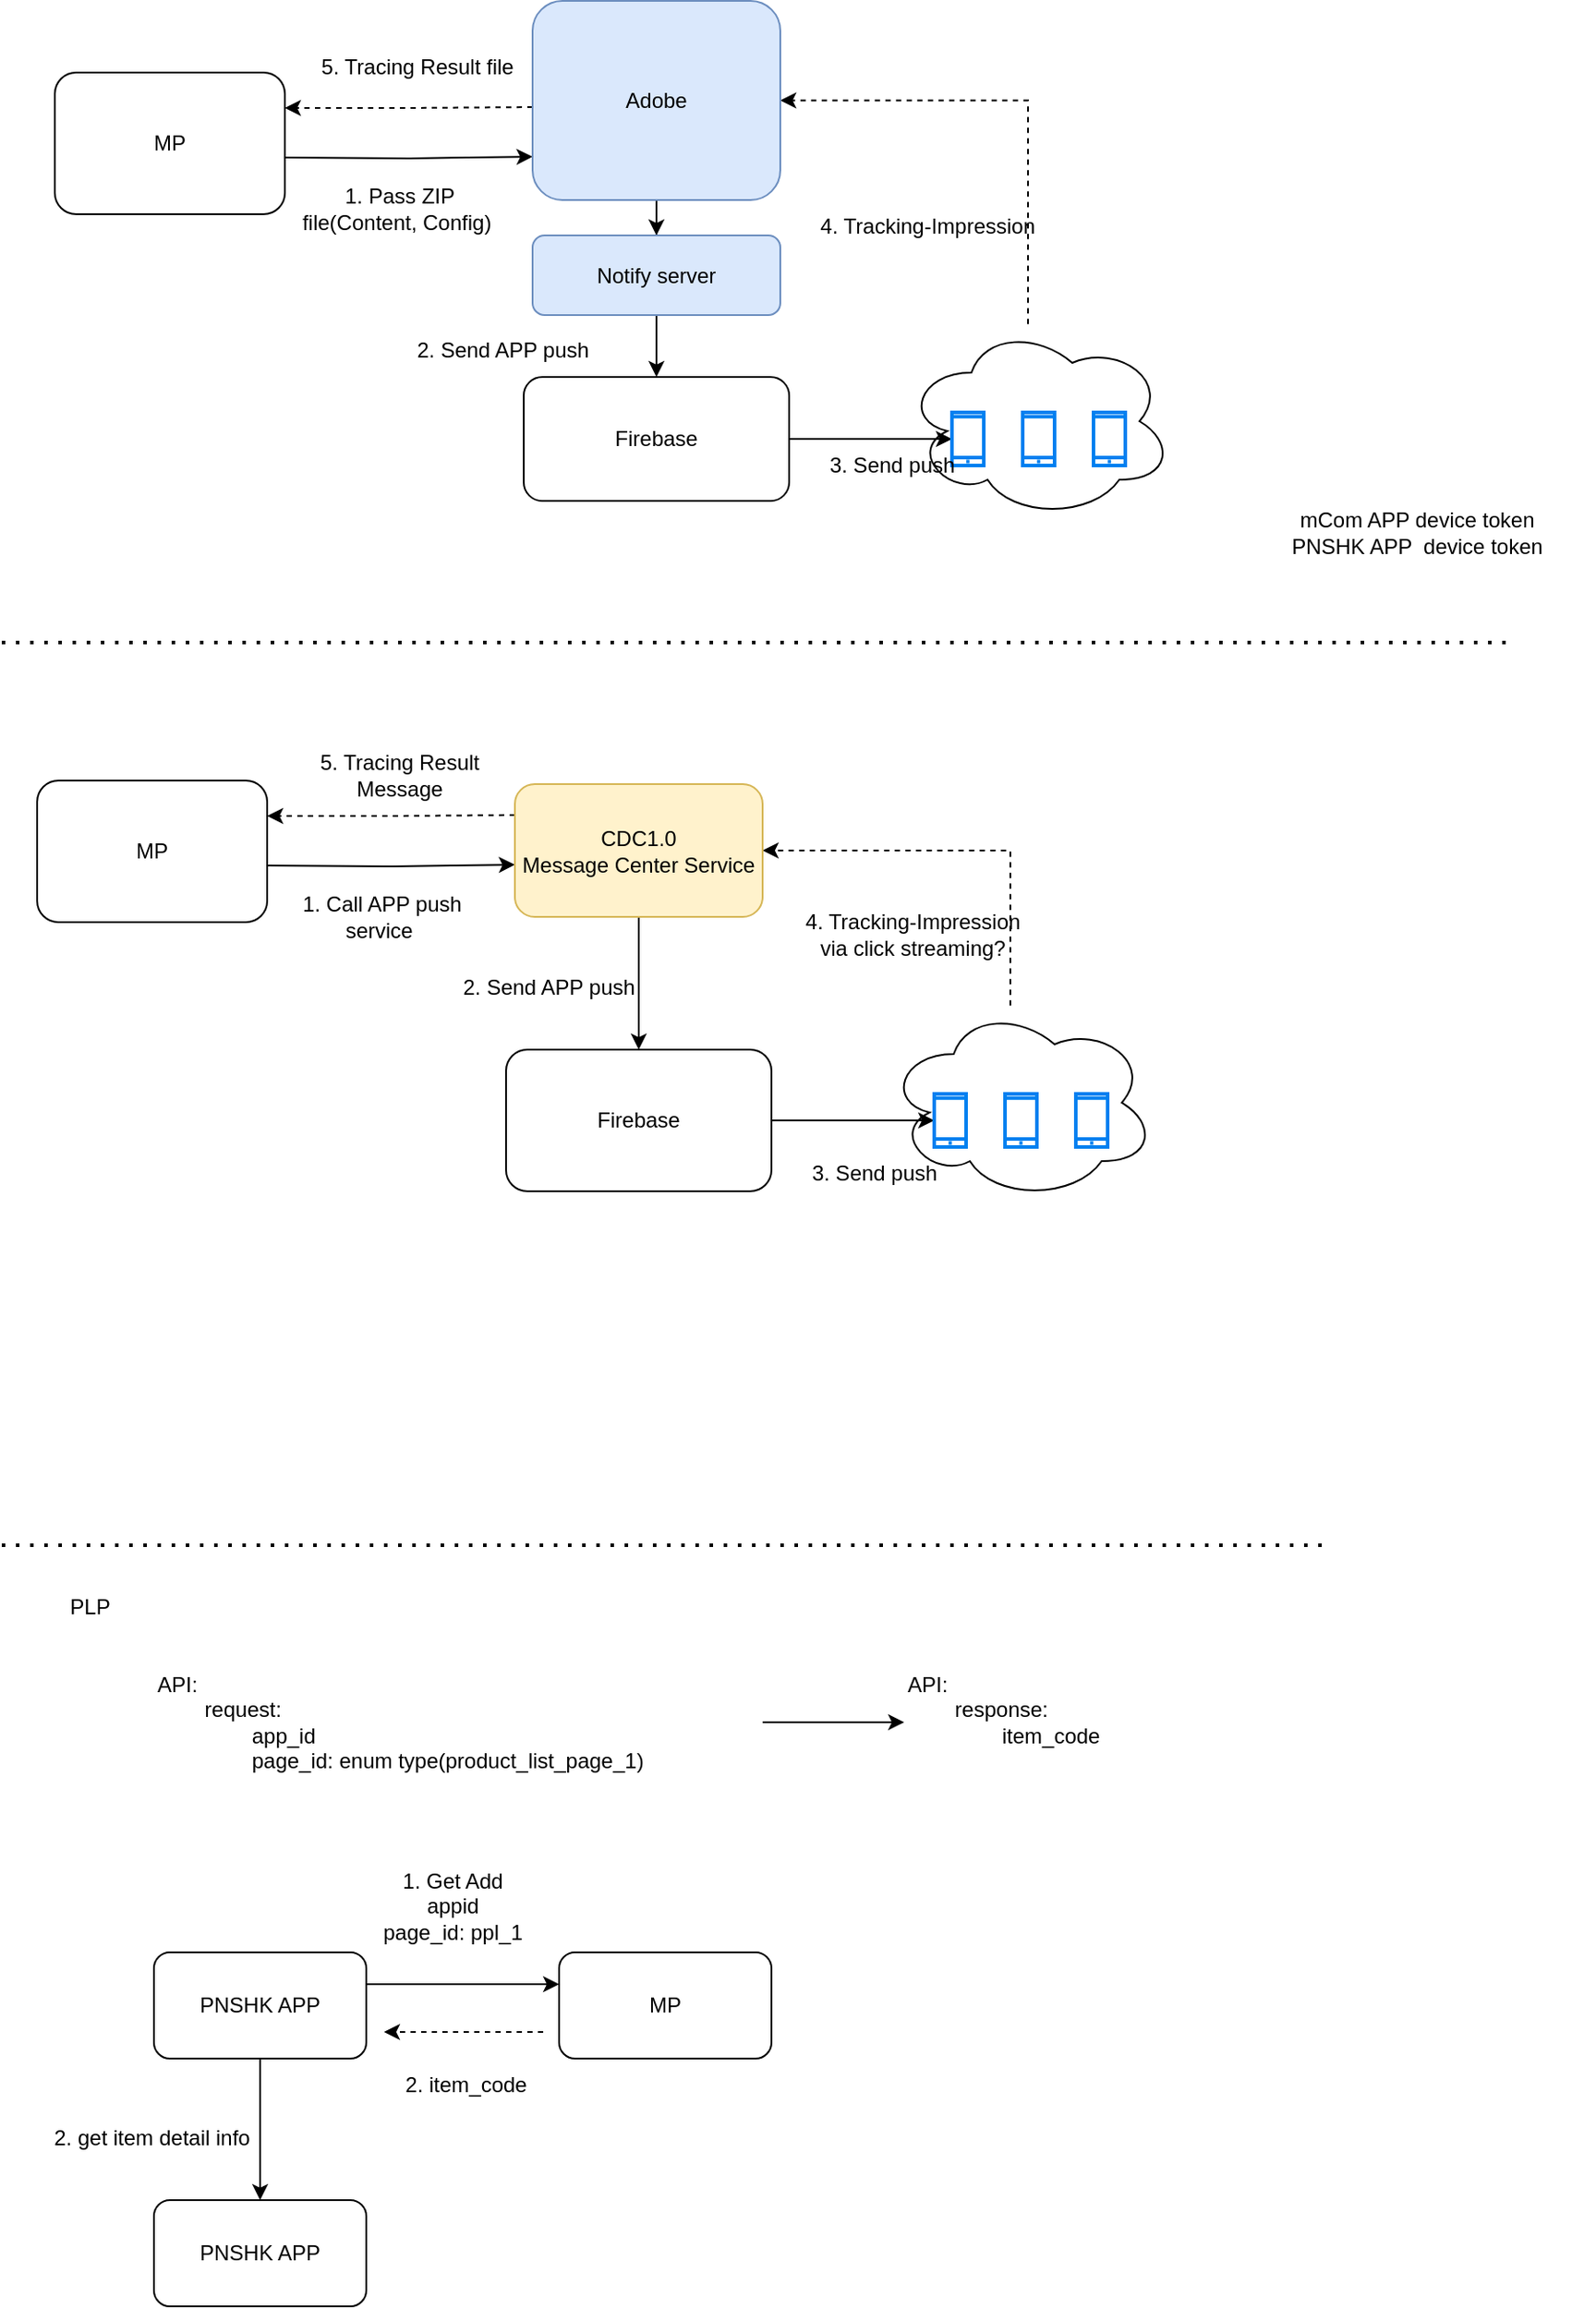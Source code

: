 <mxfile version="21.6.6" type="github">
  <diagram name="第 1 页" id="bPkFeG58dfKmsc8ZUoCN">
    <mxGraphModel dx="1369" dy="822" grid="1" gridSize="10" guides="1" tooltips="1" connect="1" arrows="1" fold="1" page="1" pageScale="1" pageWidth="827" pageHeight="1169" math="0" shadow="0">
      <root>
        <mxCell id="0" />
        <mxCell id="1" parent="0" />
        <mxCell id="cy8ZLoVMOyac3jTYZGZs-17" style="edgeStyle=orthogonalEdgeStyle;rounded=0;orthogonalLoop=1;jettySize=auto;html=1;entryX=1;entryY=0.5;entryDx=0;entryDy=0;dashed=1;" parent="1" source="cy8ZLoVMOyac3jTYZGZs-9" target="cy8ZLoVMOyac3jTYZGZs-2" edge="1">
          <mxGeometry relative="1" as="geometry">
            <Array as="points">
              <mxPoint x="600" y="164" />
            </Array>
          </mxGeometry>
        </mxCell>
        <mxCell id="cy8ZLoVMOyac3jTYZGZs-9" value="" style="ellipse;shape=cloud;whiteSpace=wrap;html=1;" parent="1" vertex="1">
          <mxGeometry x="530" y="290" width="152" height="110" as="geometry" />
        </mxCell>
        <mxCell id="cy8ZLoVMOyac3jTYZGZs-21" style="edgeStyle=orthogonalEdgeStyle;rounded=0;orthogonalLoop=1;jettySize=auto;html=1;entryX=0;entryY=0.5;entryDx=0;entryDy=0;" parent="1" edge="1">
          <mxGeometry relative="1" as="geometry">
            <mxPoint x="180" y="196" as="sourcePoint" />
            <mxPoint x="320" y="195.5" as="targetPoint" />
          </mxGeometry>
        </mxCell>
        <mxCell id="cy8ZLoVMOyac3jTYZGZs-1" value="MP" style="rounded=1;whiteSpace=wrap;html=1;" parent="1" vertex="1">
          <mxGeometry x="50" y="148" width="130" height="80" as="geometry" />
        </mxCell>
        <mxCell id="cy8ZLoVMOyac3jTYZGZs-24" style="edgeStyle=orthogonalEdgeStyle;rounded=0;orthogonalLoop=1;jettySize=auto;html=1;entryX=1;entryY=0.5;entryDx=0;entryDy=0;dashed=1;" parent="1" edge="1">
          <mxGeometry relative="1" as="geometry">
            <mxPoint x="320" y="167.5" as="sourcePoint" />
            <mxPoint x="180" y="168" as="targetPoint" />
          </mxGeometry>
        </mxCell>
        <mxCell id="DNYjfMAV2zHhLQ8XaPqh-18" value="" style="edgeStyle=orthogonalEdgeStyle;rounded=0;orthogonalLoop=1;jettySize=auto;html=1;" edge="1" parent="1" source="cy8ZLoVMOyac3jTYZGZs-2" target="DNYjfMAV2zHhLQ8XaPqh-11">
          <mxGeometry relative="1" as="geometry" />
        </mxCell>
        <mxCell id="cy8ZLoVMOyac3jTYZGZs-2" value="Adobe" style="rounded=1;whiteSpace=wrap;html=1;fillColor=#dae8fc;strokeColor=#6c8ebf;" parent="1" vertex="1">
          <mxGeometry x="320" y="107.5" width="140" height="112.5" as="geometry" />
        </mxCell>
        <mxCell id="cy8ZLoVMOyac3jTYZGZs-13" style="edgeStyle=orthogonalEdgeStyle;rounded=0;orthogonalLoop=1;jettySize=auto;html=1;" parent="1" source="cy8ZLoVMOyac3jTYZGZs-3" target="cy8ZLoVMOyac3jTYZGZs-4" edge="1">
          <mxGeometry relative="1" as="geometry" />
        </mxCell>
        <mxCell id="cy8ZLoVMOyac3jTYZGZs-3" value="Firebase" style="rounded=1;whiteSpace=wrap;html=1;" parent="1" vertex="1">
          <mxGeometry x="315" y="320" width="150" height="70" as="geometry" />
        </mxCell>
        <mxCell id="cy8ZLoVMOyac3jTYZGZs-4" value="" style="html=1;verticalLabelPosition=bottom;align=center;labelBackgroundColor=#ffffff;verticalAlign=top;strokeWidth=2;strokeColor=#0080F0;shadow=0;dashed=0;shape=mxgraph.ios7.icons.smartphone;" parent="1" vertex="1">
          <mxGeometry x="557" y="340" width="18" height="30" as="geometry" />
        </mxCell>
        <mxCell id="cy8ZLoVMOyac3jTYZGZs-5" value="" style="html=1;verticalLabelPosition=bottom;align=center;labelBackgroundColor=#ffffff;verticalAlign=top;strokeWidth=2;strokeColor=#0080F0;shadow=0;dashed=0;shape=mxgraph.ios7.icons.smartphone;" parent="1" vertex="1">
          <mxGeometry x="597" y="340" width="18" height="30" as="geometry" />
        </mxCell>
        <mxCell id="cy8ZLoVMOyac3jTYZGZs-6" value="" style="html=1;verticalLabelPosition=bottom;align=center;labelBackgroundColor=#ffffff;verticalAlign=top;strokeWidth=2;strokeColor=#0080F0;shadow=0;dashed=0;shape=mxgraph.ios7.icons.smartphone;" parent="1" vertex="1">
          <mxGeometry x="637" y="340" width="18" height="30" as="geometry" />
        </mxCell>
        <mxCell id="cy8ZLoVMOyac3jTYZGZs-11" value="1. Pass ZIP file(Content, Config)&amp;nbsp;" style="text;html=1;strokeColor=none;fillColor=none;align=center;verticalAlign=middle;whiteSpace=wrap;rounded=0;" parent="1" vertex="1">
          <mxGeometry x="180" y="210" width="130" height="30" as="geometry" />
        </mxCell>
        <mxCell id="cy8ZLoVMOyac3jTYZGZs-19" value="4. Tracking-Impression&amp;nbsp;" style="text;html=1;strokeColor=none;fillColor=none;align=center;verticalAlign=middle;whiteSpace=wrap;rounded=0;" parent="1" vertex="1">
          <mxGeometry x="480" y="220" width="130" height="30" as="geometry" />
        </mxCell>
        <mxCell id="cy8ZLoVMOyac3jTYZGZs-22" value="2. Send APP push&amp;nbsp;" style="text;html=1;strokeColor=none;fillColor=none;align=center;verticalAlign=middle;whiteSpace=wrap;rounded=0;" parent="1" vertex="1">
          <mxGeometry x="240" y="290" width="130" height="30" as="geometry" />
        </mxCell>
        <mxCell id="cy8ZLoVMOyac3jTYZGZs-23" value="3. Send push&amp;nbsp;" style="text;html=1;strokeColor=none;fillColor=none;align=center;verticalAlign=middle;whiteSpace=wrap;rounded=0;" parent="1" vertex="1">
          <mxGeometry x="460" y="355" width="130" height="30" as="geometry" />
        </mxCell>
        <mxCell id="cy8ZLoVMOyac3jTYZGZs-25" value="5. Tracing Result file" style="text;html=1;strokeColor=none;fillColor=none;align=center;verticalAlign=middle;whiteSpace=wrap;rounded=0;" parent="1" vertex="1">
          <mxGeometry x="190" y="130" width="130" height="30" as="geometry" />
        </mxCell>
        <mxCell id="cy8ZLoVMOyac3jTYZGZs-26" style="edgeStyle=orthogonalEdgeStyle;rounded=0;orthogonalLoop=1;jettySize=auto;html=1;entryX=1;entryY=0.5;entryDx=0;entryDy=0;dashed=1;" parent="1" source="cy8ZLoVMOyac3jTYZGZs-27" target="cy8ZLoVMOyac3jTYZGZs-32" edge="1">
          <mxGeometry relative="1" as="geometry">
            <Array as="points">
              <mxPoint x="590" y="588" />
            </Array>
          </mxGeometry>
        </mxCell>
        <mxCell id="cy8ZLoVMOyac3jTYZGZs-27" value="" style="ellipse;shape=cloud;whiteSpace=wrap;html=1;" parent="1" vertex="1">
          <mxGeometry x="520" y="675" width="152" height="110" as="geometry" />
        </mxCell>
        <mxCell id="cy8ZLoVMOyac3jTYZGZs-28" style="edgeStyle=orthogonalEdgeStyle;rounded=0;orthogonalLoop=1;jettySize=auto;html=1;entryX=0;entryY=0.5;entryDx=0;entryDy=0;" parent="1" edge="1">
          <mxGeometry relative="1" as="geometry">
            <mxPoint x="170" y="596" as="sourcePoint" />
            <mxPoint x="310" y="595.5" as="targetPoint" />
          </mxGeometry>
        </mxCell>
        <mxCell id="cy8ZLoVMOyac3jTYZGZs-29" value="MP" style="rounded=1;whiteSpace=wrap;html=1;" parent="1" vertex="1">
          <mxGeometry x="40" y="548" width="130" height="80" as="geometry" />
        </mxCell>
        <mxCell id="cy8ZLoVMOyac3jTYZGZs-30" style="edgeStyle=orthogonalEdgeStyle;rounded=0;orthogonalLoop=1;jettySize=auto;html=1;entryX=0.5;entryY=0;entryDx=0;entryDy=0;" parent="1" source="cy8ZLoVMOyac3jTYZGZs-32" target="cy8ZLoVMOyac3jTYZGZs-34" edge="1">
          <mxGeometry relative="1" as="geometry" />
        </mxCell>
        <mxCell id="cy8ZLoVMOyac3jTYZGZs-31" style="edgeStyle=orthogonalEdgeStyle;rounded=0;orthogonalLoop=1;jettySize=auto;html=1;entryX=1;entryY=0.5;entryDx=0;entryDy=0;dashed=1;" parent="1" edge="1">
          <mxGeometry relative="1" as="geometry">
            <mxPoint x="310" y="567.5" as="sourcePoint" />
            <mxPoint x="170" y="568" as="targetPoint" />
          </mxGeometry>
        </mxCell>
        <mxCell id="cy8ZLoVMOyac3jTYZGZs-32" value="CDC1.0&lt;br&gt;Message Center Service" style="rounded=1;whiteSpace=wrap;html=1;fillColor=#fff2cc;strokeColor=#d6b656;" parent="1" vertex="1">
          <mxGeometry x="310" y="550" width="140" height="75" as="geometry" />
        </mxCell>
        <mxCell id="cy8ZLoVMOyac3jTYZGZs-33" style="edgeStyle=orthogonalEdgeStyle;rounded=0;orthogonalLoop=1;jettySize=auto;html=1;" parent="1" source="cy8ZLoVMOyac3jTYZGZs-34" target="cy8ZLoVMOyac3jTYZGZs-35" edge="1">
          <mxGeometry relative="1" as="geometry" />
        </mxCell>
        <mxCell id="cy8ZLoVMOyac3jTYZGZs-34" value="Firebase" style="rounded=1;whiteSpace=wrap;html=1;" parent="1" vertex="1">
          <mxGeometry x="305" y="700" width="150" height="80" as="geometry" />
        </mxCell>
        <mxCell id="cy8ZLoVMOyac3jTYZGZs-35" value="" style="html=1;verticalLabelPosition=bottom;align=center;labelBackgroundColor=#ffffff;verticalAlign=top;strokeWidth=2;strokeColor=#0080F0;shadow=0;dashed=0;shape=mxgraph.ios7.icons.smartphone;" parent="1" vertex="1">
          <mxGeometry x="547" y="725" width="18" height="30" as="geometry" />
        </mxCell>
        <mxCell id="cy8ZLoVMOyac3jTYZGZs-36" value="" style="html=1;verticalLabelPosition=bottom;align=center;labelBackgroundColor=#ffffff;verticalAlign=top;strokeWidth=2;strokeColor=#0080F0;shadow=0;dashed=0;shape=mxgraph.ios7.icons.smartphone;" parent="1" vertex="1">
          <mxGeometry x="587" y="725" width="18" height="30" as="geometry" />
        </mxCell>
        <mxCell id="cy8ZLoVMOyac3jTYZGZs-37" value="" style="html=1;verticalLabelPosition=bottom;align=center;labelBackgroundColor=#ffffff;verticalAlign=top;strokeWidth=2;strokeColor=#0080F0;shadow=0;dashed=0;shape=mxgraph.ios7.icons.smartphone;" parent="1" vertex="1">
          <mxGeometry x="627" y="725" width="18" height="30" as="geometry" />
        </mxCell>
        <mxCell id="cy8ZLoVMOyac3jTYZGZs-38" value="1. Call APP push service&amp;nbsp;" style="text;html=1;strokeColor=none;fillColor=none;align=center;verticalAlign=middle;whiteSpace=wrap;rounded=0;" parent="1" vertex="1">
          <mxGeometry x="170" y="610" width="130" height="30" as="geometry" />
        </mxCell>
        <mxCell id="cy8ZLoVMOyac3jTYZGZs-39" value="4. Tracking-Impression via click streaming?" style="text;html=1;strokeColor=none;fillColor=none;align=center;verticalAlign=middle;whiteSpace=wrap;rounded=0;" parent="1" vertex="1">
          <mxGeometry x="470" y="620" width="130" height="30" as="geometry" />
        </mxCell>
        <mxCell id="cy8ZLoVMOyac3jTYZGZs-40" value="2. Send APP push&amp;nbsp;" style="text;html=1;strokeColor=none;fillColor=none;align=center;verticalAlign=middle;whiteSpace=wrap;rounded=0;" parent="1" vertex="1">
          <mxGeometry x="266" y="650" width="130" height="30" as="geometry" />
        </mxCell>
        <mxCell id="cy8ZLoVMOyac3jTYZGZs-41" value="3. Send push&amp;nbsp;" style="text;html=1;strokeColor=none;fillColor=none;align=center;verticalAlign=middle;whiteSpace=wrap;rounded=0;" parent="1" vertex="1">
          <mxGeometry x="450" y="755" width="130" height="30" as="geometry" />
        </mxCell>
        <mxCell id="cy8ZLoVMOyac3jTYZGZs-42" value="5. Tracing Result Message" style="text;html=1;strokeColor=none;fillColor=none;align=center;verticalAlign=middle;whiteSpace=wrap;rounded=0;" parent="1" vertex="1">
          <mxGeometry x="180" y="530" width="130" height="30" as="geometry" />
        </mxCell>
        <mxCell id="cy8ZLoVMOyac3jTYZGZs-43" value="" style="endArrow=none;dashed=1;html=1;dashPattern=1 3;strokeWidth=2;rounded=0;" parent="1" edge="1">
          <mxGeometry width="50" height="50" relative="1" as="geometry">
            <mxPoint x="20" y="470" as="sourcePoint" />
            <mxPoint x="870" y="470" as="targetPoint" />
          </mxGeometry>
        </mxCell>
        <mxCell id="cy8ZLoVMOyac3jTYZGZs-44" value="" style="endArrow=none;dashed=1;html=1;dashPattern=1 3;strokeWidth=2;rounded=0;" parent="1" edge="1">
          <mxGeometry width="50" height="50" relative="1" as="geometry">
            <mxPoint x="20" y="980" as="sourcePoint" />
            <mxPoint x="770" y="980" as="targetPoint" />
          </mxGeometry>
        </mxCell>
        <mxCell id="DNYjfMAV2zHhLQ8XaPqh-1" value="PLP" style="text;html=1;strokeColor=none;fillColor=none;align=center;verticalAlign=middle;whiteSpace=wrap;rounded=0;" vertex="1" parent="1">
          <mxGeometry x="40" y="1000" width="60" height="30" as="geometry" />
        </mxCell>
        <mxCell id="DNYjfMAV2zHhLQ8XaPqh-6" value="" style="edgeStyle=orthogonalEdgeStyle;rounded=0;orthogonalLoop=1;jettySize=auto;html=1;" edge="1" parent="1" source="DNYjfMAV2zHhLQ8XaPqh-2" target="DNYjfMAV2zHhLQ8XaPqh-5">
          <mxGeometry relative="1" as="geometry" />
        </mxCell>
        <mxCell id="DNYjfMAV2zHhLQ8XaPqh-2" value="API:&lt;br&gt;&lt;span style=&quot;white-space: pre;&quot;&gt;&#x9;request:&lt;br&gt;&lt;/span&gt;&lt;span style=&quot;white-space: pre;&quot;&gt;&#x9;&lt;span style=&quot;white-space: pre;&quot;&gt;&#x9;&lt;/span&gt;app_id&lt;br&gt;&lt;/span&gt;&lt;span style=&quot;white-space: pre;&quot;&gt;&#x9;&lt;span style=&quot;white-space: pre;&quot;&gt;&#x9;&lt;/span&gt;&lt;/span&gt;page_id: enum type(product_list_page_1)" style="text;html=1;strokeColor=none;fillColor=none;align=left;verticalAlign=middle;whiteSpace=wrap;rounded=0;" vertex="1" parent="1">
          <mxGeometry x="106" y="1040" width="344" height="80" as="geometry" />
        </mxCell>
        <mxCell id="DNYjfMAV2zHhLQ8XaPqh-5" value="API:&lt;br&gt;&lt;span style=&quot;white-space: pre;&quot;&gt;&#x9;response: &lt;br&gt;&lt;span style=&quot;white-space: pre;&quot;&gt;&#x9;&lt;span style=&quot;white-space: pre;&quot;&gt;&#x9;&lt;/span&gt;&lt;/span&gt;item_code&lt;br&gt;&lt;span style=&quot;white-space: pre;&quot;&gt;&#x9;&lt;span style=&quot;white-space: pre;&quot;&gt;&#x9;&lt;/span&gt;&lt;/span&gt;&lt;br&gt;&lt;/span&gt;" style="text;html=1;strokeColor=none;fillColor=none;align=left;verticalAlign=middle;whiteSpace=wrap;rounded=0;" vertex="1" parent="1">
          <mxGeometry x="530" y="1040" width="344" height="80" as="geometry" />
        </mxCell>
        <mxCell id="DNYjfMAV2zHhLQ8XaPqh-9" style="edgeStyle=orthogonalEdgeStyle;rounded=0;orthogonalLoop=1;jettySize=auto;html=1;entryX=0;entryY=0.5;entryDx=0;entryDy=0;" edge="1" parent="1">
          <mxGeometry relative="1" as="geometry">
            <mxPoint x="226" y="1228" as="sourcePoint" />
            <mxPoint x="335" y="1228" as="targetPoint" />
          </mxGeometry>
        </mxCell>
        <mxCell id="DNYjfMAV2zHhLQ8XaPqh-16" style="edgeStyle=orthogonalEdgeStyle;rounded=0;orthogonalLoop=1;jettySize=auto;html=1;entryX=0.5;entryY=0;entryDx=0;entryDy=0;" edge="1" parent="1" source="DNYjfMAV2zHhLQ8XaPqh-7" target="DNYjfMAV2zHhLQ8XaPqh-15">
          <mxGeometry relative="1" as="geometry" />
        </mxCell>
        <mxCell id="DNYjfMAV2zHhLQ8XaPqh-7" value="PNSHK APP" style="rounded=1;whiteSpace=wrap;html=1;" vertex="1" parent="1">
          <mxGeometry x="106" y="1210" width="120" height="60" as="geometry" />
        </mxCell>
        <mxCell id="DNYjfMAV2zHhLQ8XaPqh-8" value="MP" style="rounded=1;whiteSpace=wrap;html=1;" vertex="1" parent="1">
          <mxGeometry x="335" y="1210" width="120" height="60" as="geometry" />
        </mxCell>
        <mxCell id="DNYjfMAV2zHhLQ8XaPqh-10" value="1. Get Add&lt;br&gt;appid&lt;br&gt;page_id: ppl_1" style="text;html=1;strokeColor=none;fillColor=none;align=center;verticalAlign=middle;whiteSpace=wrap;rounded=0;" vertex="1" parent="1">
          <mxGeometry x="190" y="1169" width="170" height="30" as="geometry" />
        </mxCell>
        <mxCell id="DNYjfMAV2zHhLQ8XaPqh-19" value="" style="edgeStyle=orthogonalEdgeStyle;rounded=0;orthogonalLoop=1;jettySize=auto;html=1;" edge="1" parent="1" source="DNYjfMAV2zHhLQ8XaPqh-11" target="cy8ZLoVMOyac3jTYZGZs-3">
          <mxGeometry relative="1" as="geometry" />
        </mxCell>
        <mxCell id="DNYjfMAV2zHhLQ8XaPqh-11" value="Notify server" style="rounded=1;whiteSpace=wrap;html=1;fillColor=#dae8fc;strokeColor=#6c8ebf;" vertex="1" parent="1">
          <mxGeometry x="320" y="240" width="140" height="45" as="geometry" />
        </mxCell>
        <mxCell id="DNYjfMAV2zHhLQ8XaPqh-12" value="mCom APP device token&lt;br&gt;PNSHK APP &amp;nbsp;device token" style="text;html=1;strokeColor=none;fillColor=none;align=center;verticalAlign=middle;whiteSpace=wrap;rounded=0;" vertex="1" parent="1">
          <mxGeometry x="720" y="385" width="200" height="45" as="geometry" />
        </mxCell>
        <mxCell id="DNYjfMAV2zHhLQ8XaPqh-13" value="" style="endArrow=classic;html=1;rounded=0;dashed=1;" edge="1" parent="1">
          <mxGeometry width="50" height="50" relative="1" as="geometry">
            <mxPoint x="326" y="1255" as="sourcePoint" />
            <mxPoint x="236" y="1255" as="targetPoint" />
          </mxGeometry>
        </mxCell>
        <mxCell id="DNYjfMAV2zHhLQ8XaPqh-14" value="2. item_code" style="text;html=1;strokeColor=none;fillColor=none;align=center;verticalAlign=middle;whiteSpace=wrap;rounded=0;" vertex="1" parent="1">
          <mxGeometry x="245" y="1270" width="75" height="30" as="geometry" />
        </mxCell>
        <mxCell id="DNYjfMAV2zHhLQ8XaPqh-15" value="PNSHK APP" style="rounded=1;whiteSpace=wrap;html=1;" vertex="1" parent="1">
          <mxGeometry x="106" y="1350" width="120" height="60" as="geometry" />
        </mxCell>
        <mxCell id="DNYjfMAV2zHhLQ8XaPqh-17" value="2. get item detail info" style="text;html=1;strokeColor=none;fillColor=none;align=center;verticalAlign=middle;whiteSpace=wrap;rounded=0;" vertex="1" parent="1">
          <mxGeometry x="40" y="1300" width="130" height="30" as="geometry" />
        </mxCell>
      </root>
    </mxGraphModel>
  </diagram>
</mxfile>

